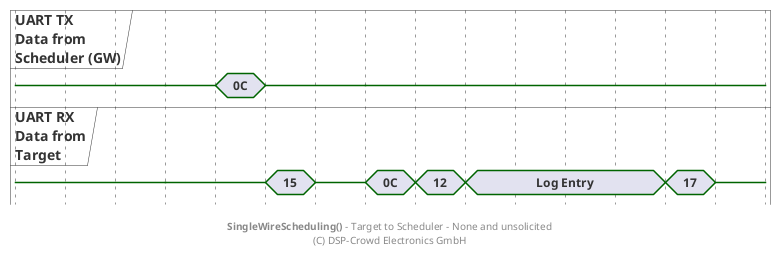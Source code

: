 
@startuml

hide time-axis

concise "UART TX\nData from\nScheduler (GW)" as ctrl
concise "UART RX\nData from\nTarget" as tar

@0
ctrl is {-}
tar is {-}

@+60
ctrl is {-}
tar is {-}

@+20
ctrl is "0C"

@+20
ctrl is {-}
tar is "15"

@+20
tar is {-}

@+20
ctrl is {-}
tar is "0C"

@+20
tar is "12"

@+20
tar is "Log Entry"

@+80
tar is "17"

@+20
tar is {-}

footer **SingleWireScheduling()** - Target to Scheduler - None and unsolicited\n(C) DSP-Crowd Electronics GmbH

@enduml

